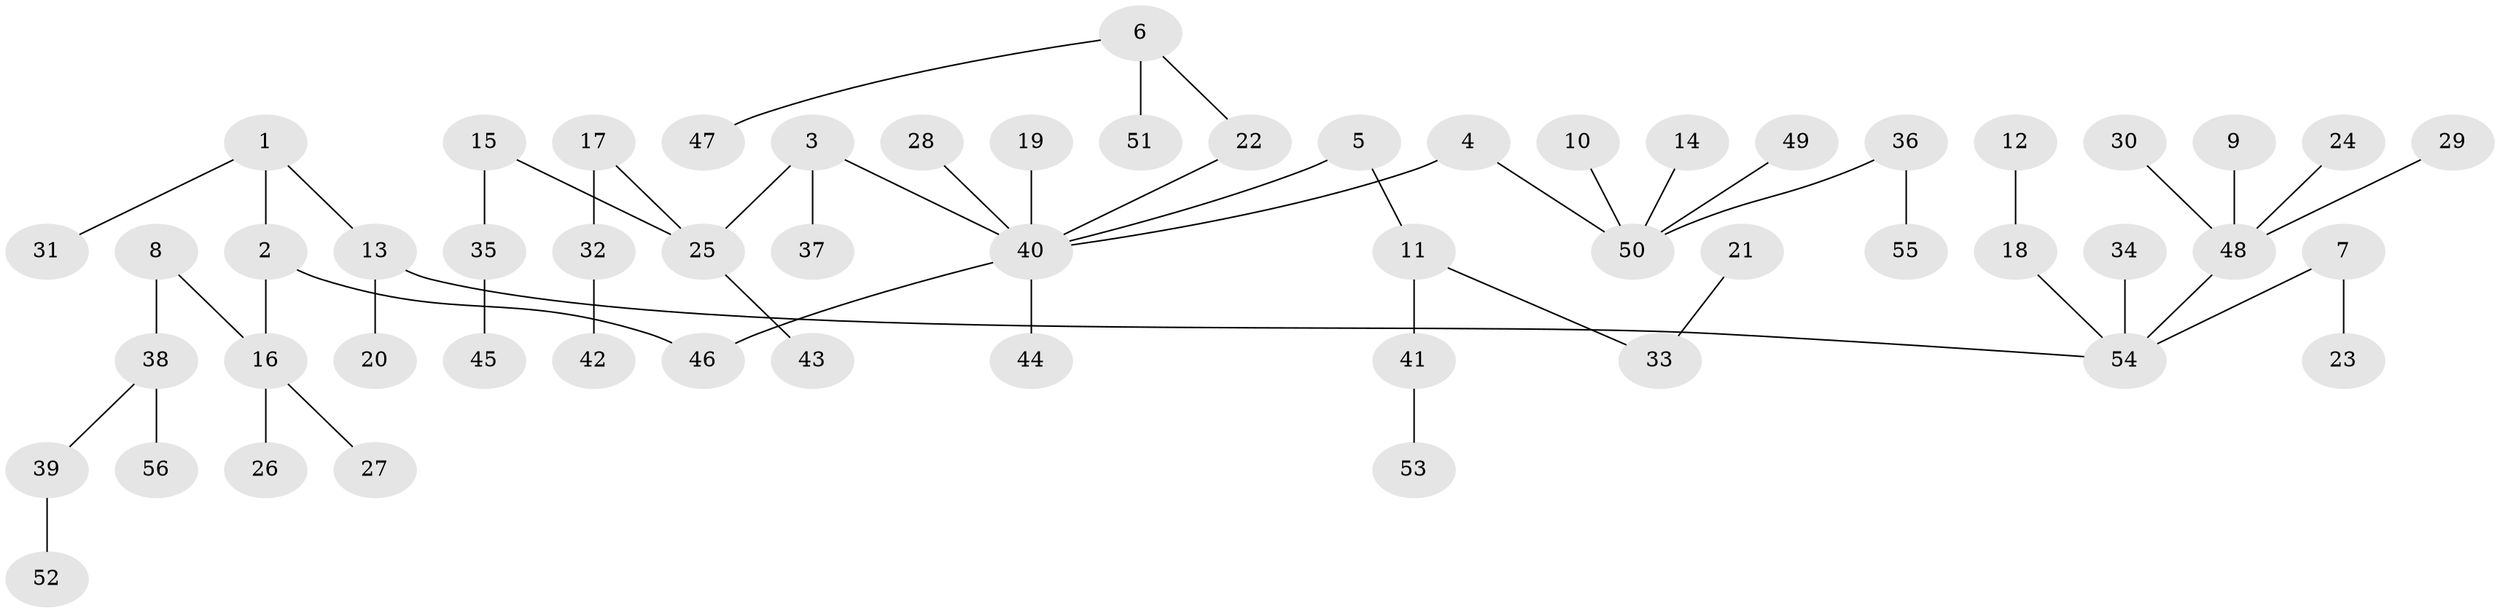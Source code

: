 // original degree distribution, {9: 0.008928571428571428, 4: 0.044642857142857144, 5: 0.008928571428571428, 3: 0.13392857142857142, 1: 0.5, 6: 0.008928571428571428, 2: 0.26785714285714285, 7: 0.026785714285714284}
// Generated by graph-tools (version 1.1) at 2025/02/03/09/25 03:02:30]
// undirected, 56 vertices, 55 edges
graph export_dot {
graph [start="1"]
  node [color=gray90,style=filled];
  1;
  2;
  3;
  4;
  5;
  6;
  7;
  8;
  9;
  10;
  11;
  12;
  13;
  14;
  15;
  16;
  17;
  18;
  19;
  20;
  21;
  22;
  23;
  24;
  25;
  26;
  27;
  28;
  29;
  30;
  31;
  32;
  33;
  34;
  35;
  36;
  37;
  38;
  39;
  40;
  41;
  42;
  43;
  44;
  45;
  46;
  47;
  48;
  49;
  50;
  51;
  52;
  53;
  54;
  55;
  56;
  1 -- 2 [weight=1.0];
  1 -- 13 [weight=1.0];
  1 -- 31 [weight=1.0];
  2 -- 16 [weight=1.0];
  2 -- 46 [weight=1.0];
  3 -- 25 [weight=1.0];
  3 -- 37 [weight=1.0];
  3 -- 40 [weight=1.0];
  4 -- 40 [weight=1.0];
  4 -- 50 [weight=1.0];
  5 -- 11 [weight=1.0];
  5 -- 40 [weight=1.0];
  6 -- 22 [weight=1.0];
  6 -- 47 [weight=1.0];
  6 -- 51 [weight=1.0];
  7 -- 23 [weight=1.0];
  7 -- 54 [weight=1.0];
  8 -- 16 [weight=1.0];
  8 -- 38 [weight=1.0];
  9 -- 48 [weight=1.0];
  10 -- 50 [weight=1.0];
  11 -- 33 [weight=1.0];
  11 -- 41 [weight=1.0];
  12 -- 18 [weight=1.0];
  13 -- 20 [weight=1.0];
  13 -- 54 [weight=1.0];
  14 -- 50 [weight=1.0];
  15 -- 25 [weight=1.0];
  15 -- 35 [weight=1.0];
  16 -- 26 [weight=1.0];
  16 -- 27 [weight=1.0];
  17 -- 25 [weight=1.0];
  17 -- 32 [weight=1.0];
  18 -- 54 [weight=1.0];
  19 -- 40 [weight=1.0];
  21 -- 33 [weight=1.0];
  22 -- 40 [weight=1.0];
  24 -- 48 [weight=1.0];
  25 -- 43 [weight=1.0];
  28 -- 40 [weight=1.0];
  29 -- 48 [weight=1.0];
  30 -- 48 [weight=1.0];
  32 -- 42 [weight=1.0];
  34 -- 54 [weight=1.0];
  35 -- 45 [weight=1.0];
  36 -- 50 [weight=1.0];
  36 -- 55 [weight=1.0];
  38 -- 39 [weight=1.0];
  38 -- 56 [weight=1.0];
  39 -- 52 [weight=1.0];
  40 -- 44 [weight=1.0];
  40 -- 46 [weight=1.0];
  41 -- 53 [weight=1.0];
  48 -- 54 [weight=1.0];
  49 -- 50 [weight=1.0];
}
